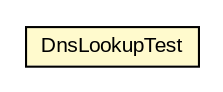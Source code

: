 #!/usr/local/bin/dot
#
# Class diagram 
# Generated by UMLGraph version R5_6-24-gf6e263 (http://www.umlgraph.org/)
#

digraph G {
	edge [fontname="arial",fontsize=10,labelfontname="arial",labelfontsize=10];
	node [fontname="arial",fontsize=10,shape=plaintext];
	nodesep=0.25;
	ranksep=0.5;
	// net.trajano.wagon.git.test.DnsLookupTest
	c15 [label=<<table title="net.trajano.wagon.git.test.DnsLookupTest" border="0" cellborder="1" cellspacing="0" cellpadding="2" port="p" bgcolor="lemonChiffon" href="./DnsLookupTest.html">
		<tr><td><table border="0" cellspacing="0" cellpadding="1">
<tr><td align="center" balign="center"> DnsLookupTest </td></tr>
		</table></td></tr>
		</table>>, URL="./DnsLookupTest.html", fontname="arial", fontcolor="black", fontsize=10.0];
}

